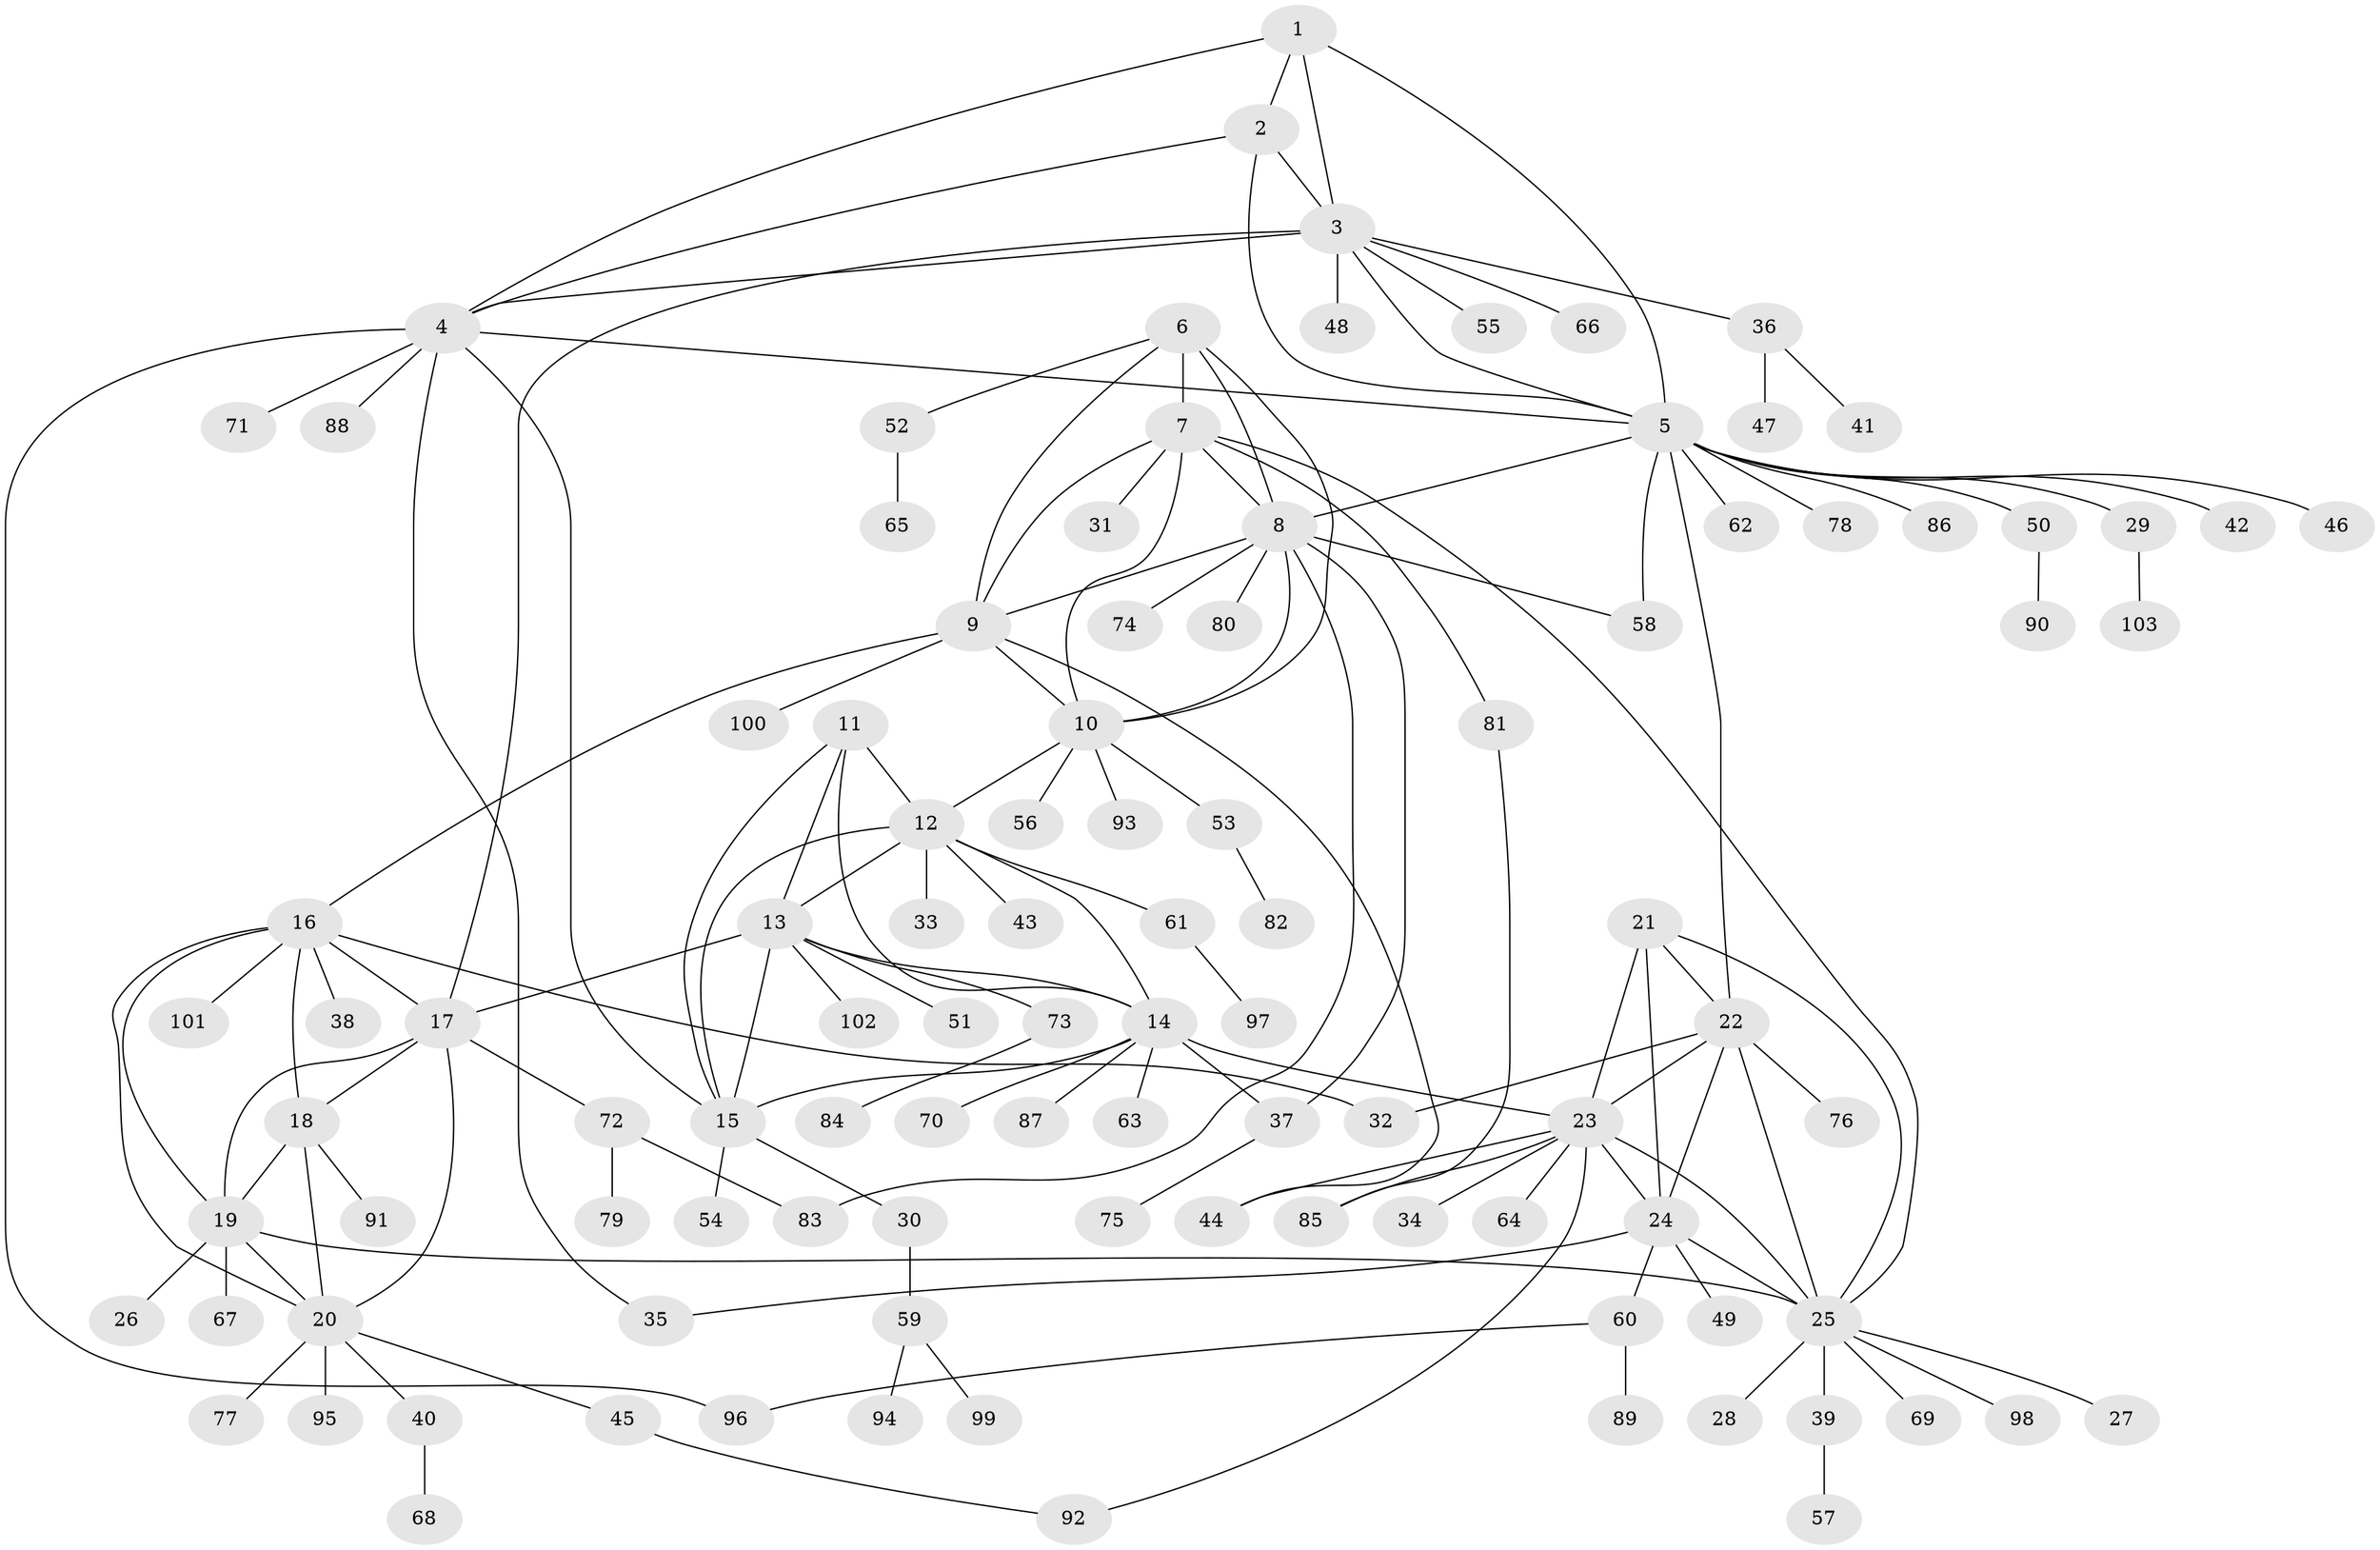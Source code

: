 // Generated by graph-tools (version 1.1) at 2025/11/02/27/25 16:11:34]
// undirected, 103 vertices, 147 edges
graph export_dot {
graph [start="1"]
  node [color=gray90,style=filled];
  1;
  2;
  3;
  4;
  5;
  6;
  7;
  8;
  9;
  10;
  11;
  12;
  13;
  14;
  15;
  16;
  17;
  18;
  19;
  20;
  21;
  22;
  23;
  24;
  25;
  26;
  27;
  28;
  29;
  30;
  31;
  32;
  33;
  34;
  35;
  36;
  37;
  38;
  39;
  40;
  41;
  42;
  43;
  44;
  45;
  46;
  47;
  48;
  49;
  50;
  51;
  52;
  53;
  54;
  55;
  56;
  57;
  58;
  59;
  60;
  61;
  62;
  63;
  64;
  65;
  66;
  67;
  68;
  69;
  70;
  71;
  72;
  73;
  74;
  75;
  76;
  77;
  78;
  79;
  80;
  81;
  82;
  83;
  84;
  85;
  86;
  87;
  88;
  89;
  90;
  91;
  92;
  93;
  94;
  95;
  96;
  97;
  98;
  99;
  100;
  101;
  102;
  103;
  1 -- 2;
  1 -- 3;
  1 -- 4;
  1 -- 5;
  2 -- 3;
  2 -- 4;
  2 -- 5;
  3 -- 4;
  3 -- 5;
  3 -- 17;
  3 -- 36;
  3 -- 48;
  3 -- 55;
  3 -- 66;
  4 -- 5;
  4 -- 15;
  4 -- 35;
  4 -- 71;
  4 -- 88;
  4 -- 96;
  5 -- 8;
  5 -- 22;
  5 -- 29;
  5 -- 42;
  5 -- 46;
  5 -- 50;
  5 -- 58;
  5 -- 62;
  5 -- 78;
  5 -- 86;
  6 -- 7;
  6 -- 8;
  6 -- 9;
  6 -- 10;
  6 -- 52;
  7 -- 8;
  7 -- 9;
  7 -- 10;
  7 -- 25;
  7 -- 31;
  7 -- 81;
  8 -- 9;
  8 -- 10;
  8 -- 37;
  8 -- 58;
  8 -- 74;
  8 -- 80;
  8 -- 83;
  9 -- 10;
  9 -- 16;
  9 -- 44;
  9 -- 100;
  10 -- 12;
  10 -- 53;
  10 -- 56;
  10 -- 93;
  11 -- 12;
  11 -- 13;
  11 -- 14;
  11 -- 15;
  12 -- 13;
  12 -- 14;
  12 -- 15;
  12 -- 33;
  12 -- 43;
  12 -- 61;
  13 -- 14;
  13 -- 15;
  13 -- 17;
  13 -- 51;
  13 -- 73;
  13 -- 102;
  14 -- 15;
  14 -- 23;
  14 -- 37;
  14 -- 63;
  14 -- 70;
  14 -- 87;
  15 -- 30;
  15 -- 54;
  16 -- 17;
  16 -- 18;
  16 -- 19;
  16 -- 20;
  16 -- 32;
  16 -- 38;
  16 -- 101;
  17 -- 18;
  17 -- 19;
  17 -- 20;
  17 -- 72;
  18 -- 19;
  18 -- 20;
  18 -- 91;
  19 -- 20;
  19 -- 25;
  19 -- 26;
  19 -- 67;
  20 -- 40;
  20 -- 45;
  20 -- 77;
  20 -- 95;
  21 -- 22;
  21 -- 23;
  21 -- 24;
  21 -- 25;
  22 -- 23;
  22 -- 24;
  22 -- 25;
  22 -- 32;
  22 -- 76;
  23 -- 24;
  23 -- 25;
  23 -- 34;
  23 -- 44;
  23 -- 64;
  23 -- 85;
  23 -- 92;
  24 -- 25;
  24 -- 35;
  24 -- 49;
  24 -- 60;
  25 -- 27;
  25 -- 28;
  25 -- 39;
  25 -- 69;
  25 -- 98;
  29 -- 103;
  30 -- 59;
  36 -- 41;
  36 -- 47;
  37 -- 75;
  39 -- 57;
  40 -- 68;
  45 -- 92;
  50 -- 90;
  52 -- 65;
  53 -- 82;
  59 -- 94;
  59 -- 99;
  60 -- 89;
  60 -- 96;
  61 -- 97;
  72 -- 79;
  72 -- 83;
  73 -- 84;
  81 -- 85;
}
